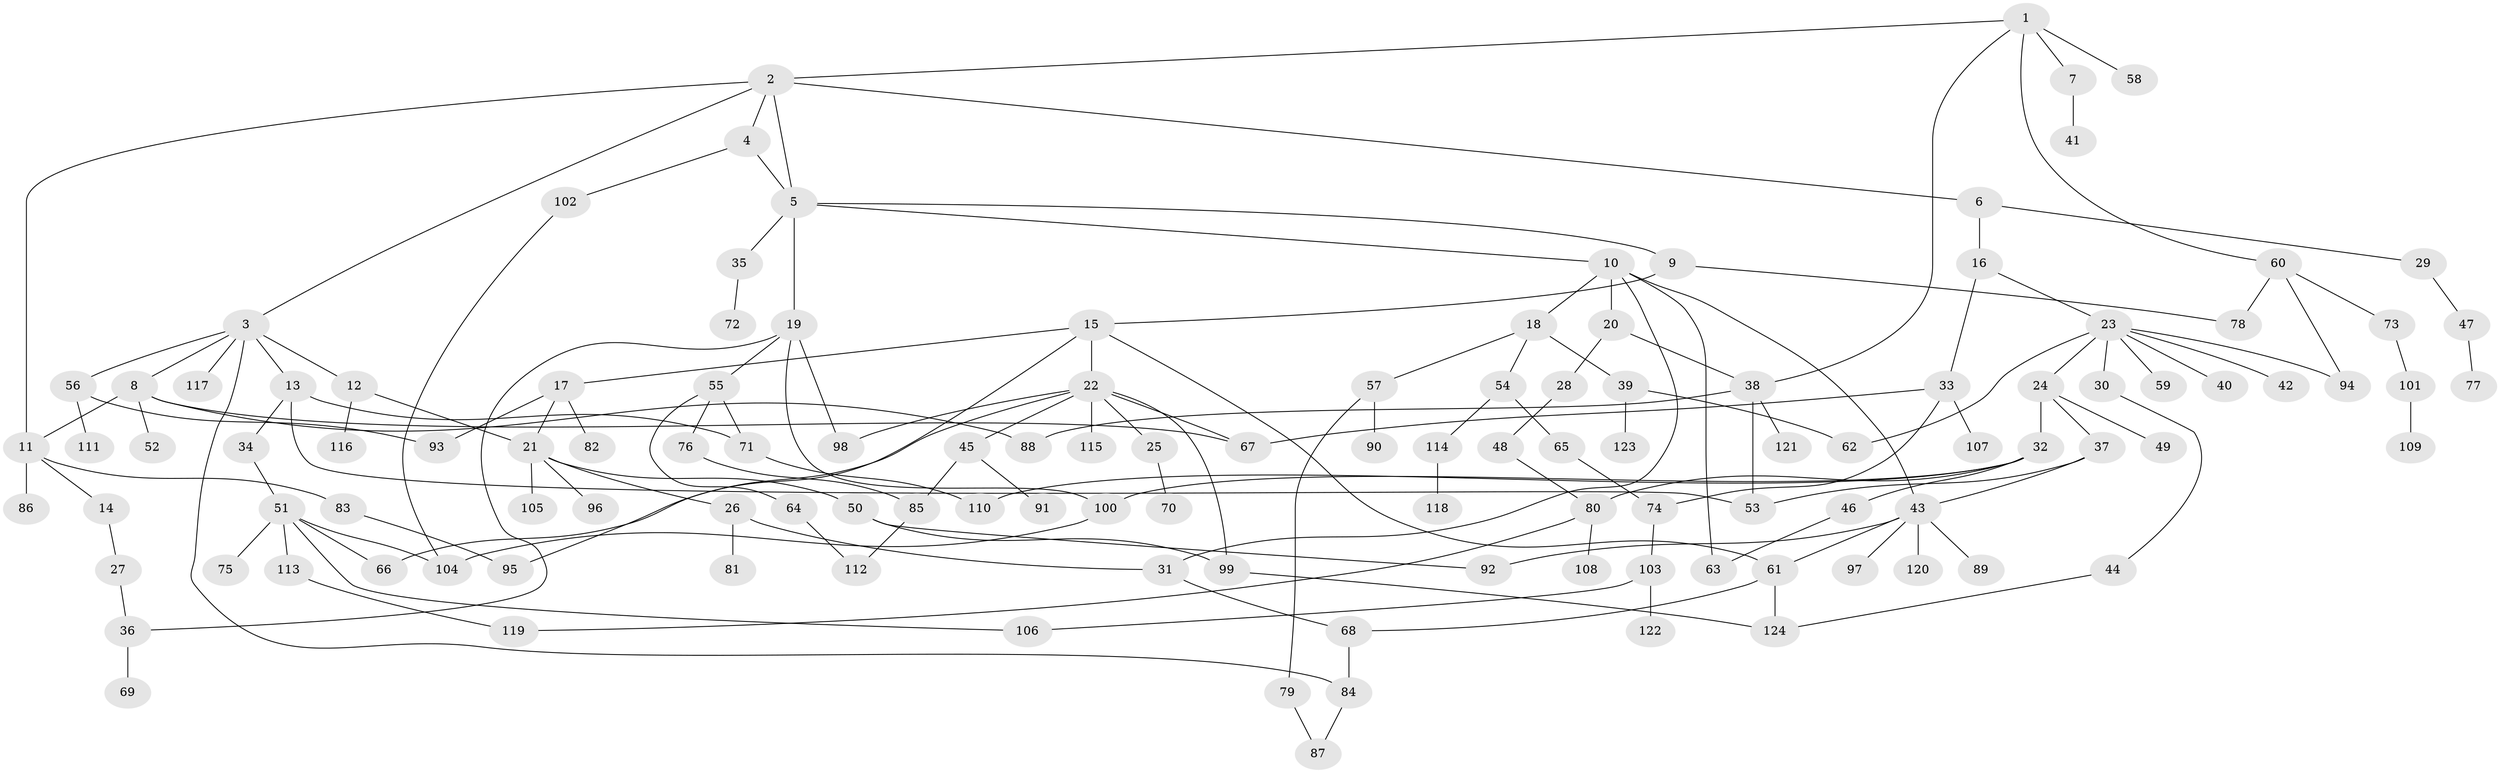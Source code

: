 // Generated by graph-tools (version 1.1) at 2025/41/03/09/25 04:41:38]
// undirected, 124 vertices, 162 edges
graph export_dot {
graph [start="1"]
  node [color=gray90,style=filled];
  1;
  2;
  3;
  4;
  5;
  6;
  7;
  8;
  9;
  10;
  11;
  12;
  13;
  14;
  15;
  16;
  17;
  18;
  19;
  20;
  21;
  22;
  23;
  24;
  25;
  26;
  27;
  28;
  29;
  30;
  31;
  32;
  33;
  34;
  35;
  36;
  37;
  38;
  39;
  40;
  41;
  42;
  43;
  44;
  45;
  46;
  47;
  48;
  49;
  50;
  51;
  52;
  53;
  54;
  55;
  56;
  57;
  58;
  59;
  60;
  61;
  62;
  63;
  64;
  65;
  66;
  67;
  68;
  69;
  70;
  71;
  72;
  73;
  74;
  75;
  76;
  77;
  78;
  79;
  80;
  81;
  82;
  83;
  84;
  85;
  86;
  87;
  88;
  89;
  90;
  91;
  92;
  93;
  94;
  95;
  96;
  97;
  98;
  99;
  100;
  101;
  102;
  103;
  104;
  105;
  106;
  107;
  108;
  109;
  110;
  111;
  112;
  113;
  114;
  115;
  116;
  117;
  118;
  119;
  120;
  121;
  122;
  123;
  124;
  1 -- 2;
  1 -- 7;
  1 -- 38;
  1 -- 58;
  1 -- 60;
  2 -- 3;
  2 -- 4;
  2 -- 6;
  2 -- 11;
  2 -- 5;
  3 -- 8;
  3 -- 12;
  3 -- 13;
  3 -- 56;
  3 -- 117;
  3 -- 84;
  4 -- 5;
  4 -- 102;
  5 -- 9;
  5 -- 10;
  5 -- 19;
  5 -- 35;
  6 -- 16;
  6 -- 29;
  7 -- 41;
  8 -- 52;
  8 -- 67;
  8 -- 88;
  8 -- 11;
  9 -- 15;
  9 -- 78;
  10 -- 18;
  10 -- 20;
  10 -- 63;
  10 -- 31;
  10 -- 43;
  11 -- 14;
  11 -- 83;
  11 -- 86;
  12 -- 116;
  12 -- 21;
  13 -- 34;
  13 -- 71;
  13 -- 53;
  14 -- 27;
  15 -- 17;
  15 -- 22;
  15 -- 61;
  15 -- 95;
  16 -- 23;
  16 -- 33;
  17 -- 21;
  17 -- 82;
  17 -- 93;
  18 -- 39;
  18 -- 54;
  18 -- 57;
  19 -- 36;
  19 -- 55;
  19 -- 100;
  19 -- 98;
  20 -- 28;
  20 -- 38;
  21 -- 26;
  21 -- 50;
  21 -- 96;
  21 -- 105;
  22 -- 25;
  22 -- 45;
  22 -- 66;
  22 -- 98;
  22 -- 115;
  22 -- 67;
  22 -- 99;
  23 -- 24;
  23 -- 30;
  23 -- 40;
  23 -- 42;
  23 -- 59;
  23 -- 94;
  23 -- 62;
  24 -- 32;
  24 -- 37;
  24 -- 49;
  25 -- 70;
  26 -- 31;
  26 -- 81;
  27 -- 36;
  28 -- 48;
  29 -- 47;
  30 -- 44;
  31 -- 68;
  32 -- 46;
  32 -- 100;
  32 -- 80;
  32 -- 110;
  33 -- 67;
  33 -- 74;
  33 -- 107;
  34 -- 51;
  35 -- 72;
  36 -- 69;
  37 -- 43;
  37 -- 53;
  38 -- 88;
  38 -- 121;
  38 -- 53;
  39 -- 62;
  39 -- 123;
  43 -- 89;
  43 -- 92;
  43 -- 97;
  43 -- 120;
  43 -- 61;
  44 -- 124;
  45 -- 85;
  45 -- 91;
  46 -- 63;
  47 -- 77;
  48 -- 80;
  50 -- 99;
  50 -- 92;
  51 -- 75;
  51 -- 106;
  51 -- 113;
  51 -- 66;
  51 -- 104;
  54 -- 65;
  54 -- 114;
  55 -- 64;
  55 -- 71;
  55 -- 76;
  56 -- 111;
  56 -- 93;
  57 -- 79;
  57 -- 90;
  60 -- 73;
  60 -- 78;
  60 -- 94;
  61 -- 68;
  61 -- 124;
  64 -- 112;
  65 -- 74;
  68 -- 84;
  71 -- 110;
  73 -- 101;
  74 -- 103;
  76 -- 85;
  79 -- 87;
  80 -- 108;
  80 -- 119;
  83 -- 95;
  84 -- 87;
  85 -- 112;
  99 -- 124;
  100 -- 104;
  101 -- 109;
  102 -- 104;
  103 -- 122;
  103 -- 106;
  113 -- 119;
  114 -- 118;
}
